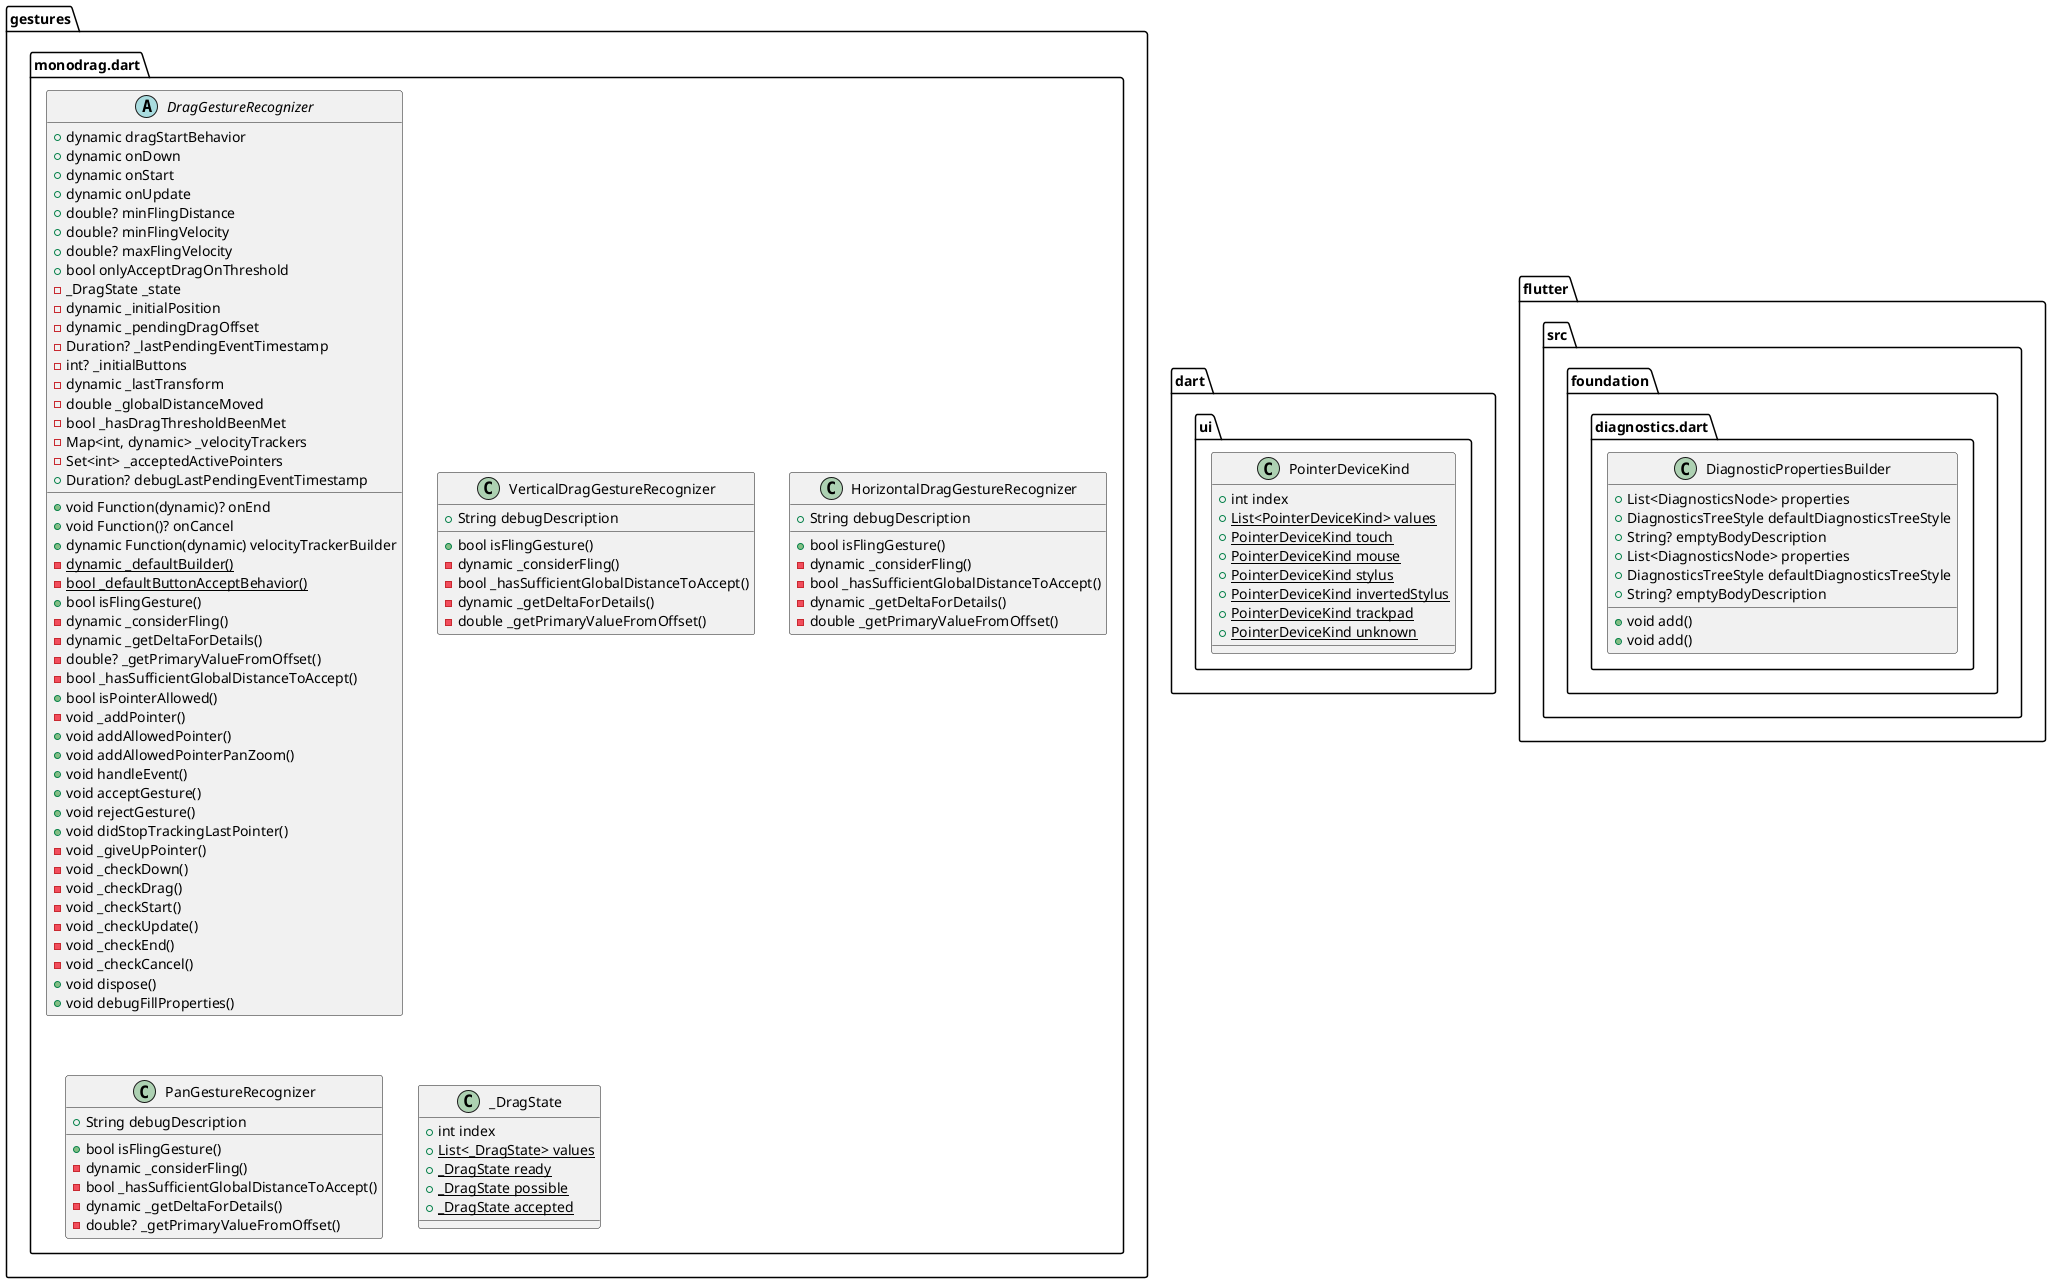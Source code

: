 @startuml
set namespaceSeparator ::

abstract class "gestures::monodrag.dart::DragGestureRecognizer" {
  +dynamic dragStartBehavior
  +dynamic onDown
  +dynamic onStart
  +dynamic onUpdate
  +void Function(dynamic)? onEnd
  +void Function()? onCancel
  +double? minFlingDistance
  +double? minFlingVelocity
  +double? maxFlingVelocity
  +bool onlyAcceptDragOnThreshold
  +dynamic Function(dynamic) velocityTrackerBuilder
  -_DragState _state
  -dynamic _initialPosition
  -dynamic _pendingDragOffset
  -Duration? _lastPendingEventTimestamp
  -int? _initialButtons
  -dynamic _lastTransform
  -double _globalDistanceMoved
  -bool _hasDragThresholdBeenMet
  -Map<int, dynamic> _velocityTrackers
  -Set<int> _acceptedActivePointers
  +Duration? debugLastPendingEventTimestamp
  {static} -dynamic _defaultBuilder()
  {static} -bool _defaultButtonAcceptBehavior()
  +bool isFlingGesture()
  -dynamic _considerFling()
  -dynamic _getDeltaForDetails()
  -double? _getPrimaryValueFromOffset()
  -bool _hasSufficientGlobalDistanceToAccept()
  +bool isPointerAllowed()
  -void _addPointer()
  +void addAllowedPointer()
  +void addAllowedPointerPanZoom()
  +void handleEvent()
  +void acceptGesture()
  +void rejectGesture()
  +void didStopTrackingLastPointer()
  -void _giveUpPointer()
  -void _checkDown()
  -void _checkDrag()
  -void _checkStart()
  -void _checkUpdate()
  -void _checkEnd()
  -void _checkCancel()
  +void dispose()
  +void debugFillProperties()
}

class "gestures::monodrag.dart::VerticalDragGestureRecognizer" {
  +String debugDescription
  +bool isFlingGesture()
  -dynamic _considerFling()
  -bool _hasSufficientGlobalDistanceToAccept()
  -dynamic _getDeltaForDetails()
  -double _getPrimaryValueFromOffset()
}

class "gestures::monodrag.dart::HorizontalDragGestureRecognizer" {
  +String debugDescription
  +bool isFlingGesture()
  -dynamic _considerFling()
  -bool _hasSufficientGlobalDistanceToAccept()
  -dynamic _getDeltaForDetails()
  -double _getPrimaryValueFromOffset()
}

class "gestures::monodrag.dart::PanGestureRecognizer" {
  +String debugDescription
  +bool isFlingGesture()
  -dynamic _considerFling()
  -bool _hasSufficientGlobalDistanceToAccept()
  -dynamic _getDeltaForDetails()
  -double? _getPrimaryValueFromOffset()
}

class "gestures::monodrag.dart::_DragState" {
  +int index
  {static} +List<_DragState> values
  {static} +_DragState ready
  {static} +_DragState possible
  {static} +_DragState accepted
}

class "dart::ui::PointerDeviceKind" {
  +int index
  {static} +List<PointerDeviceKind> values
  {static} +PointerDeviceKind touch
  {static} +PointerDeviceKind mouse
  {static} +PointerDeviceKind stylus
  {static} +PointerDeviceKind invertedStylus
  {static} +PointerDeviceKind trackpad
  {static} +PointerDeviceKind unknown
}

class "flutter::src::foundation::diagnostics.dart::DiagnosticPropertiesBuilder" {
  +List<DiagnosticsNode> properties
  +DiagnosticsTreeStyle defaultDiagnosticsTreeStyle
  +String? emptyBodyDescription
  +void add()
}

class "flutter::src::foundation::diagnostics.dart::DiagnosticPropertiesBuilder" {
  +List<DiagnosticsNode> properties
  +DiagnosticsTreeStyle defaultDiagnosticsTreeStyle
  +String? emptyBodyDescription
  +void add()
}


@enduml